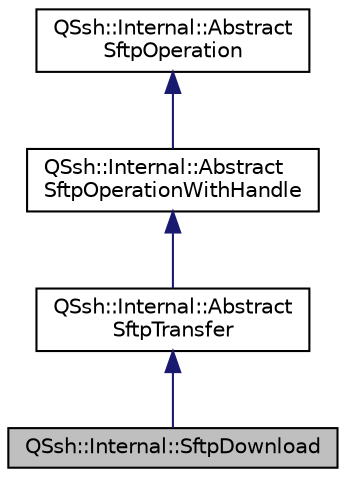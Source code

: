 digraph "QSsh::Internal::SftpDownload"
{
  edge [fontname="Helvetica",fontsize="10",labelfontname="Helvetica",labelfontsize="10"];
  node [fontname="Helvetica",fontsize="10",shape=record];
  Node4 [label="QSsh::Internal::SftpDownload",height=0.2,width=0.4,color="black", fillcolor="grey75", style="filled", fontcolor="black"];
  Node5 -> Node4 [dir="back",color="midnightblue",fontsize="10",style="solid"];
  Node5 [label="QSsh::Internal::Abstract\lSftpTransfer",height=0.2,width=0.4,color="black", fillcolor="white", style="filled",URL="$struct_q_ssh_1_1_internal_1_1_abstract_sftp_transfer.html"];
  Node6 -> Node5 [dir="back",color="midnightblue",fontsize="10",style="solid"];
  Node6 [label="QSsh::Internal::Abstract\lSftpOperationWithHandle",height=0.2,width=0.4,color="black", fillcolor="white", style="filled",URL="$struct_q_ssh_1_1_internal_1_1_abstract_sftp_operation_with_handle.html"];
  Node7 -> Node6 [dir="back",color="midnightblue",fontsize="10",style="solid"];
  Node7 [label="QSsh::Internal::Abstract\lSftpOperation",height=0.2,width=0.4,color="black", fillcolor="white", style="filled",URL="$struct_q_ssh_1_1_internal_1_1_abstract_sftp_operation.html"];
}
